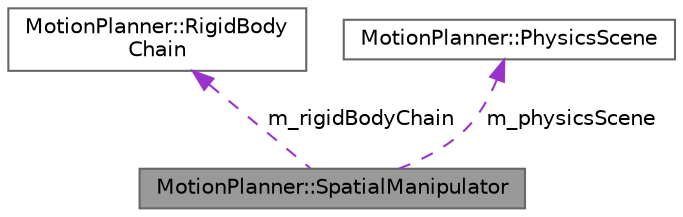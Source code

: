 digraph "MotionPlanner::SpatialManipulator"
{
 // LATEX_PDF_SIZE
  bgcolor="transparent";
  edge [fontname=Helvetica,fontsize=10,labelfontname=Helvetica,labelfontsize=10];
  node [fontname=Helvetica,fontsize=10,shape=box,height=0.2,width=0.4];
  Node1 [label="MotionPlanner::SpatialManipulator",height=0.2,width=0.4,color="gray40", fillcolor="grey60", style="filled", fontcolor="black",tooltip=" "];
  Node2 -> Node1 [dir="back",color="darkorchid3",style="dashed",label=" m_rigidBodyChain" ];
  Node2 [label="MotionPlanner::RigidBody\lChain",height=0.2,width=0.4,color="gray40", fillcolor="white", style="filled",URL="$class_motion_planner_1_1_rigid_body_chain.html",tooltip=" "];
  Node3 -> Node1 [dir="back",color="darkorchid3",style="dashed",label=" m_physicsScene" ];
  Node3 [label="MotionPlanner::PhysicsScene",height=0.2,width=0.4,color="gray40", fillcolor="white", style="filled",URL="$class_motion_planner_1_1_physics_scene.html",tooltip=" "];
}
